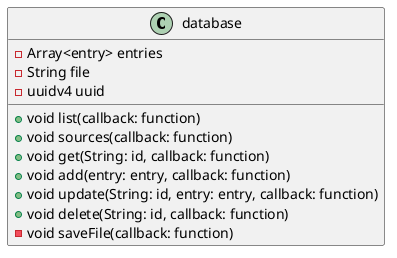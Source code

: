 @startuml
class database {
  - Array<entry> entries
  - String file
  - uuidv4 uuid
  + {method} void list(callback: function)
  + {method} void sources(callback: function)
  + {method} void get(String: id, callback: function)
  + {method} void add(entry: entry, callback: function)
  + {method} void update(String: id, entry: entry, callback: function)
  + {method} void delete(String: id, callback: function)
  - {method} void saveFile(callback: function)
}
@enduml